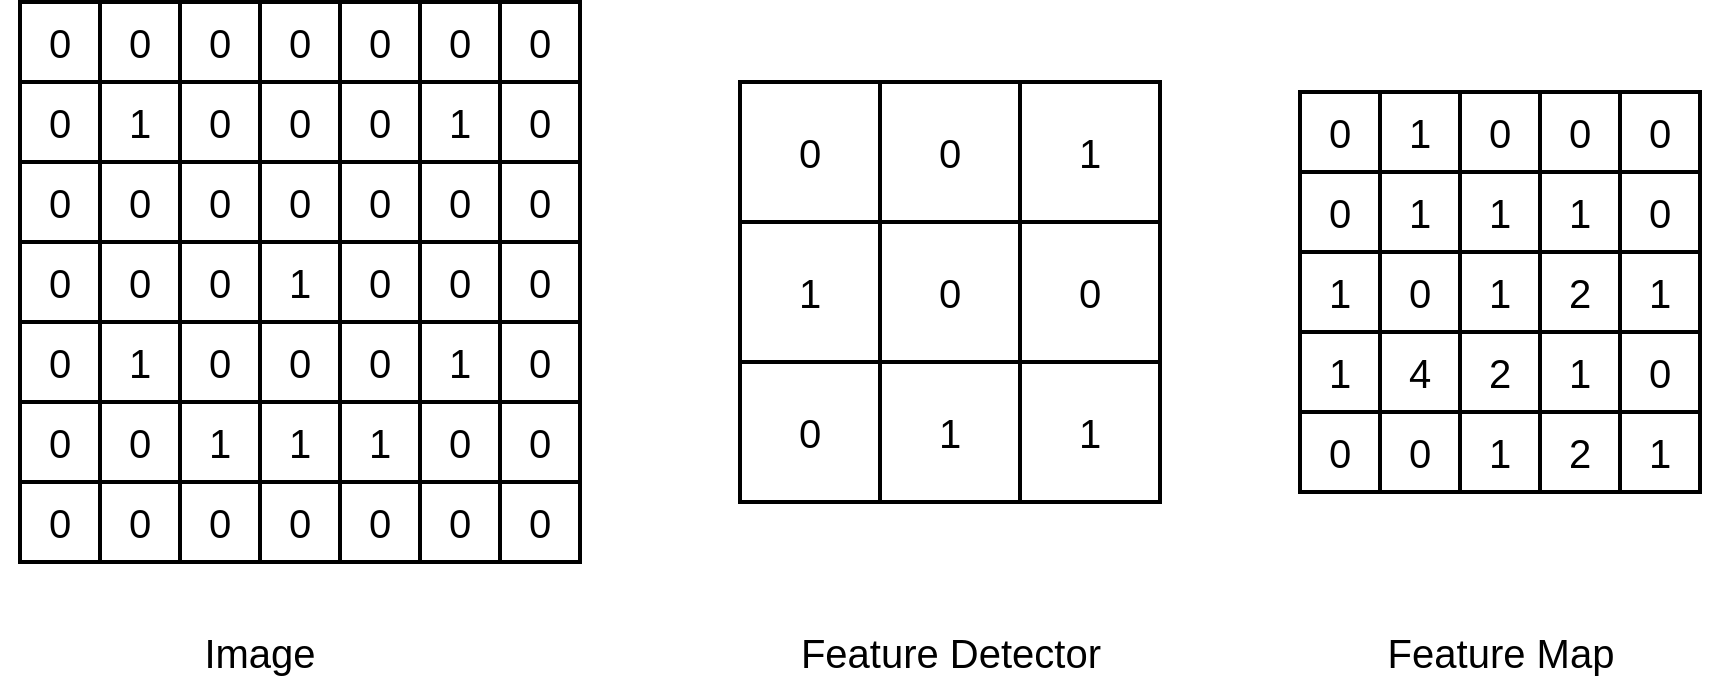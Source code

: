 <mxfile version="17.1.3" type="github">
  <diagram id="lw5Qhe2jORE2xL2mB5xB" name="Page-1">
    <mxGraphModel dx="1894" dy="1188" grid="1" gridSize="10" guides="1" tooltips="1" connect="1" arrows="1" fold="1" page="1" pageScale="1" pageWidth="827" pageHeight="1169" math="0" shadow="0">
      <root>
        <mxCell id="0" />
        <mxCell id="1" parent="0" />
        <mxCell id="5M0yCWhsgOrtrZfP5pHo-201" value="" style="whiteSpace=wrap;html=1;aspect=fixed;fontSize=20;strokeWidth=2;" vertex="1" parent="1">
          <mxGeometry x="100" y="740" width="40" height="40" as="geometry" />
        </mxCell>
        <mxCell id="5M0yCWhsgOrtrZfP5pHo-202" value="" style="whiteSpace=wrap;html=1;aspect=fixed;fontSize=20;strokeWidth=2;" vertex="1" parent="1">
          <mxGeometry x="140" y="740" width="40" height="40" as="geometry" />
        </mxCell>
        <mxCell id="5M0yCWhsgOrtrZfP5pHo-203" value="" style="whiteSpace=wrap;html=1;aspect=fixed;fontSize=20;strokeWidth=2;" vertex="1" parent="1">
          <mxGeometry x="100" y="780" width="40" height="40" as="geometry" />
        </mxCell>
        <mxCell id="5M0yCWhsgOrtrZfP5pHo-204" value="" style="whiteSpace=wrap;html=1;aspect=fixed;fontSize=20;strokeWidth=2;" vertex="1" parent="1">
          <mxGeometry x="140" y="780" width="40" height="40" as="geometry" />
        </mxCell>
        <mxCell id="5M0yCWhsgOrtrZfP5pHo-205" value="" style="whiteSpace=wrap;html=1;aspect=fixed;fontSize=20;strokeWidth=2;" vertex="1" parent="1">
          <mxGeometry x="180" y="740" width="40" height="40" as="geometry" />
        </mxCell>
        <mxCell id="5M0yCWhsgOrtrZfP5pHo-206" value="" style="whiteSpace=wrap;html=1;aspect=fixed;fontSize=20;strokeWidth=2;" vertex="1" parent="1">
          <mxGeometry x="180" y="780" width="40" height="40" as="geometry" />
        </mxCell>
        <mxCell id="5M0yCWhsgOrtrZfP5pHo-207" value="" style="whiteSpace=wrap;html=1;aspect=fixed;fontSize=20;strokeWidth=2;" vertex="1" parent="1">
          <mxGeometry x="100" y="820" width="40" height="40" as="geometry" />
        </mxCell>
        <mxCell id="5M0yCWhsgOrtrZfP5pHo-208" value="" style="whiteSpace=wrap;html=1;aspect=fixed;fontSize=20;strokeWidth=2;" vertex="1" parent="1">
          <mxGeometry x="140" y="820" width="40" height="40" as="geometry" />
        </mxCell>
        <mxCell id="5M0yCWhsgOrtrZfP5pHo-209" value="" style="whiteSpace=wrap;html=1;aspect=fixed;fontSize=20;strokeWidth=2;" vertex="1" parent="1">
          <mxGeometry x="180" y="820" width="40" height="40" as="geometry" />
        </mxCell>
        <mxCell id="5M0yCWhsgOrtrZfP5pHo-219" value="" style="whiteSpace=wrap;html=1;aspect=fixed;fontSize=20;strokeWidth=2;" vertex="1" parent="1">
          <mxGeometry x="100" y="860" width="40" height="40" as="geometry" />
        </mxCell>
        <mxCell id="5M0yCWhsgOrtrZfP5pHo-220" value="" style="whiteSpace=wrap;html=1;aspect=fixed;fontSize=20;strokeWidth=2;" vertex="1" parent="1">
          <mxGeometry x="140" y="860" width="40" height="40" as="geometry" />
        </mxCell>
        <mxCell id="5M0yCWhsgOrtrZfP5pHo-221" value="" style="whiteSpace=wrap;html=1;aspect=fixed;fontSize=20;strokeWidth=2;" vertex="1" parent="1">
          <mxGeometry x="100" y="900" width="40" height="40" as="geometry" />
        </mxCell>
        <mxCell id="5M0yCWhsgOrtrZfP5pHo-222" value="" style="whiteSpace=wrap;html=1;aspect=fixed;fontSize=20;strokeWidth=2;" vertex="1" parent="1">
          <mxGeometry x="140" y="900" width="40" height="40" as="geometry" />
        </mxCell>
        <mxCell id="5M0yCWhsgOrtrZfP5pHo-223" value="" style="whiteSpace=wrap;html=1;aspect=fixed;fontSize=20;strokeWidth=2;" vertex="1" parent="1">
          <mxGeometry x="180" y="860" width="40" height="40" as="geometry" />
        </mxCell>
        <mxCell id="5M0yCWhsgOrtrZfP5pHo-224" value="" style="whiteSpace=wrap;html=1;aspect=fixed;fontSize=20;strokeWidth=2;" vertex="1" parent="1">
          <mxGeometry x="180" y="900" width="40" height="40" as="geometry" />
        </mxCell>
        <mxCell id="5M0yCWhsgOrtrZfP5pHo-225" value="" style="whiteSpace=wrap;html=1;aspect=fixed;fontSize=20;strokeWidth=2;" vertex="1" parent="1">
          <mxGeometry x="100" y="940" width="40" height="40" as="geometry" />
        </mxCell>
        <mxCell id="5M0yCWhsgOrtrZfP5pHo-226" value="" style="whiteSpace=wrap;html=1;aspect=fixed;fontSize=20;strokeWidth=2;" vertex="1" parent="1">
          <mxGeometry x="140" y="940" width="40" height="40" as="geometry" />
        </mxCell>
        <mxCell id="5M0yCWhsgOrtrZfP5pHo-227" value="" style="whiteSpace=wrap;html=1;aspect=fixed;fontSize=20;strokeWidth=2;" vertex="1" parent="1">
          <mxGeometry x="180" y="940" width="40" height="40" as="geometry" />
        </mxCell>
        <mxCell id="5M0yCWhsgOrtrZfP5pHo-228" value="" style="whiteSpace=wrap;html=1;aspect=fixed;fontSize=20;strokeWidth=2;" vertex="1" parent="1">
          <mxGeometry x="100" y="980" width="40" height="40" as="geometry" />
        </mxCell>
        <mxCell id="5M0yCWhsgOrtrZfP5pHo-229" value="" style="whiteSpace=wrap;html=1;aspect=fixed;fontSize=20;strokeWidth=2;" vertex="1" parent="1">
          <mxGeometry x="140" y="980" width="40" height="40" as="geometry" />
        </mxCell>
        <mxCell id="5M0yCWhsgOrtrZfP5pHo-230" value="" style="whiteSpace=wrap;html=1;aspect=fixed;fontSize=20;strokeWidth=2;" vertex="1" parent="1">
          <mxGeometry x="180" y="980" width="40" height="40" as="geometry" />
        </mxCell>
        <mxCell id="5M0yCWhsgOrtrZfP5pHo-231" value="" style="whiteSpace=wrap;html=1;aspect=fixed;fontSize=20;strokeWidth=2;" vertex="1" parent="1">
          <mxGeometry x="220" y="740" width="40" height="40" as="geometry" />
        </mxCell>
        <mxCell id="5M0yCWhsgOrtrZfP5pHo-232" value="" style="whiteSpace=wrap;html=1;aspect=fixed;fontSize=20;strokeWidth=2;" vertex="1" parent="1">
          <mxGeometry x="260" y="740" width="40" height="40" as="geometry" />
        </mxCell>
        <mxCell id="5M0yCWhsgOrtrZfP5pHo-233" value="" style="whiteSpace=wrap;html=1;aspect=fixed;fontSize=20;strokeWidth=2;" vertex="1" parent="1">
          <mxGeometry x="220" y="780" width="40" height="40" as="geometry" />
        </mxCell>
        <mxCell id="5M0yCWhsgOrtrZfP5pHo-234" value="" style="whiteSpace=wrap;html=1;aspect=fixed;fontSize=20;strokeWidth=2;" vertex="1" parent="1">
          <mxGeometry x="260" y="780" width="40" height="40" as="geometry" />
        </mxCell>
        <mxCell id="5M0yCWhsgOrtrZfP5pHo-235" value="" style="whiteSpace=wrap;html=1;aspect=fixed;fontSize=20;strokeWidth=2;" vertex="1" parent="1">
          <mxGeometry x="300" y="740" width="40" height="40" as="geometry" />
        </mxCell>
        <mxCell id="5M0yCWhsgOrtrZfP5pHo-236" value="" style="whiteSpace=wrap;html=1;aspect=fixed;fontSize=20;strokeWidth=2;" vertex="1" parent="1">
          <mxGeometry x="300" y="780" width="40" height="40" as="geometry" />
        </mxCell>
        <mxCell id="5M0yCWhsgOrtrZfP5pHo-237" value="" style="whiteSpace=wrap;html=1;aspect=fixed;fontSize=20;strokeWidth=2;" vertex="1" parent="1">
          <mxGeometry x="220" y="820" width="40" height="40" as="geometry" />
        </mxCell>
        <mxCell id="5M0yCWhsgOrtrZfP5pHo-238" value="" style="whiteSpace=wrap;html=1;aspect=fixed;fontSize=20;strokeWidth=2;" vertex="1" parent="1">
          <mxGeometry x="260" y="820" width="40" height="40" as="geometry" />
        </mxCell>
        <mxCell id="5M0yCWhsgOrtrZfP5pHo-239" value="" style="whiteSpace=wrap;html=1;aspect=fixed;fontSize=20;strokeWidth=2;" vertex="1" parent="1">
          <mxGeometry x="300" y="820" width="40" height="40" as="geometry" />
        </mxCell>
        <mxCell id="5M0yCWhsgOrtrZfP5pHo-240" value="" style="whiteSpace=wrap;html=1;aspect=fixed;fontSize=20;strokeWidth=2;" vertex="1" parent="1">
          <mxGeometry x="220" y="860" width="40" height="40" as="geometry" />
        </mxCell>
        <mxCell id="5M0yCWhsgOrtrZfP5pHo-241" value="" style="whiteSpace=wrap;html=1;aspect=fixed;fontSize=20;strokeWidth=2;" vertex="1" parent="1">
          <mxGeometry x="260" y="860" width="40" height="40" as="geometry" />
        </mxCell>
        <mxCell id="5M0yCWhsgOrtrZfP5pHo-242" value="" style="whiteSpace=wrap;html=1;aspect=fixed;fontSize=20;strokeWidth=2;" vertex="1" parent="1">
          <mxGeometry x="220" y="900" width="40" height="40" as="geometry" />
        </mxCell>
        <mxCell id="5M0yCWhsgOrtrZfP5pHo-243" value="" style="whiteSpace=wrap;html=1;aspect=fixed;fontSize=20;strokeWidth=2;" vertex="1" parent="1">
          <mxGeometry x="260" y="900" width="40" height="40" as="geometry" />
        </mxCell>
        <mxCell id="5M0yCWhsgOrtrZfP5pHo-244" value="" style="whiteSpace=wrap;html=1;aspect=fixed;fontSize=20;strokeWidth=2;" vertex="1" parent="1">
          <mxGeometry x="300" y="860" width="40" height="40" as="geometry" />
        </mxCell>
        <mxCell id="5M0yCWhsgOrtrZfP5pHo-245" value="" style="whiteSpace=wrap;html=1;aspect=fixed;fontSize=20;strokeWidth=2;" vertex="1" parent="1">
          <mxGeometry x="300" y="900" width="40" height="40" as="geometry" />
        </mxCell>
        <mxCell id="5M0yCWhsgOrtrZfP5pHo-246" value="" style="whiteSpace=wrap;html=1;aspect=fixed;fontSize=20;strokeWidth=2;" vertex="1" parent="1">
          <mxGeometry x="220" y="940" width="40" height="40" as="geometry" />
        </mxCell>
        <mxCell id="5M0yCWhsgOrtrZfP5pHo-247" value="" style="whiteSpace=wrap;html=1;aspect=fixed;fontSize=20;strokeWidth=2;" vertex="1" parent="1">
          <mxGeometry x="260" y="940" width="40" height="40" as="geometry" />
        </mxCell>
        <mxCell id="5M0yCWhsgOrtrZfP5pHo-248" value="" style="whiteSpace=wrap;html=1;aspect=fixed;fontSize=20;strokeWidth=2;" vertex="1" parent="1">
          <mxGeometry x="300" y="940" width="40" height="40" as="geometry" />
        </mxCell>
        <mxCell id="5M0yCWhsgOrtrZfP5pHo-249" value="" style="whiteSpace=wrap;html=1;aspect=fixed;fontSize=20;strokeWidth=2;" vertex="1" parent="1">
          <mxGeometry x="220" y="980" width="40" height="40" as="geometry" />
        </mxCell>
        <mxCell id="5M0yCWhsgOrtrZfP5pHo-250" value="" style="whiteSpace=wrap;html=1;aspect=fixed;fontSize=20;strokeWidth=2;" vertex="1" parent="1">
          <mxGeometry x="260" y="980" width="40" height="40" as="geometry" />
        </mxCell>
        <mxCell id="5M0yCWhsgOrtrZfP5pHo-251" value="" style="whiteSpace=wrap;html=1;aspect=fixed;fontSize=20;strokeWidth=2;" vertex="1" parent="1">
          <mxGeometry x="300" y="980" width="40" height="40" as="geometry" />
        </mxCell>
        <mxCell id="5M0yCWhsgOrtrZfP5pHo-252" value="" style="whiteSpace=wrap;html=1;aspect=fixed;fontSize=20;strokeWidth=2;" vertex="1" parent="1">
          <mxGeometry x="340" y="740" width="40" height="40" as="geometry" />
        </mxCell>
        <mxCell id="5M0yCWhsgOrtrZfP5pHo-253" value="" style="whiteSpace=wrap;html=1;aspect=fixed;fontSize=20;strokeWidth=2;" vertex="1" parent="1">
          <mxGeometry x="340" y="780" width="40" height="40" as="geometry" />
        </mxCell>
        <mxCell id="5M0yCWhsgOrtrZfP5pHo-254" value="" style="whiteSpace=wrap;html=1;aspect=fixed;fontSize=20;strokeWidth=2;" vertex="1" parent="1">
          <mxGeometry x="340" y="820" width="40" height="40" as="geometry" />
        </mxCell>
        <mxCell id="5M0yCWhsgOrtrZfP5pHo-255" value="" style="whiteSpace=wrap;html=1;aspect=fixed;fontSize=20;strokeWidth=2;" vertex="1" parent="1">
          <mxGeometry x="340" y="860" width="40" height="40" as="geometry" />
        </mxCell>
        <mxCell id="5M0yCWhsgOrtrZfP5pHo-256" value="" style="whiteSpace=wrap;html=1;aspect=fixed;fontSize=20;strokeWidth=2;" vertex="1" parent="1">
          <mxGeometry x="340" y="900" width="40" height="40" as="geometry" />
        </mxCell>
        <mxCell id="5M0yCWhsgOrtrZfP5pHo-257" value="" style="whiteSpace=wrap;html=1;aspect=fixed;fontSize=20;strokeWidth=2;" vertex="1" parent="1">
          <mxGeometry x="340" y="940" width="40" height="40" as="geometry" />
        </mxCell>
        <mxCell id="5M0yCWhsgOrtrZfP5pHo-258" value="" style="whiteSpace=wrap;html=1;aspect=fixed;fontSize=20;strokeWidth=2;" vertex="1" parent="1">
          <mxGeometry x="340" y="980" width="40" height="40" as="geometry" />
        </mxCell>
        <mxCell id="5M0yCWhsgOrtrZfP5pHo-261" value="" style="whiteSpace=wrap;html=1;aspect=fixed;fontSize=20;strokeWidth=2;" vertex="1" parent="1">
          <mxGeometry x="740" y="785" width="40" height="40" as="geometry" />
        </mxCell>
        <mxCell id="5M0yCWhsgOrtrZfP5pHo-262" value="" style="whiteSpace=wrap;html=1;aspect=fixed;fontSize=20;strokeWidth=2;" vertex="1" parent="1">
          <mxGeometry x="780" y="785" width="40" height="40" as="geometry" />
        </mxCell>
        <mxCell id="5M0yCWhsgOrtrZfP5pHo-263" value="" style="whiteSpace=wrap;html=1;aspect=fixed;fontSize=20;strokeWidth=2;" vertex="1" parent="1">
          <mxGeometry x="740" y="825" width="40" height="40" as="geometry" />
        </mxCell>
        <mxCell id="5M0yCWhsgOrtrZfP5pHo-264" value="" style="whiteSpace=wrap;html=1;aspect=fixed;fontSize=20;strokeWidth=2;" vertex="1" parent="1">
          <mxGeometry x="780" y="825" width="40" height="40" as="geometry" />
        </mxCell>
        <mxCell id="5M0yCWhsgOrtrZfP5pHo-265" value="" style="whiteSpace=wrap;html=1;aspect=fixed;fontSize=20;strokeWidth=2;" vertex="1" parent="1">
          <mxGeometry x="820" y="785" width="40" height="40" as="geometry" />
        </mxCell>
        <mxCell id="5M0yCWhsgOrtrZfP5pHo-266" value="" style="whiteSpace=wrap;html=1;aspect=fixed;fontSize=20;strokeWidth=2;" vertex="1" parent="1">
          <mxGeometry x="820" y="825" width="40" height="40" as="geometry" />
        </mxCell>
        <mxCell id="5M0yCWhsgOrtrZfP5pHo-267" value="" style="whiteSpace=wrap;html=1;aspect=fixed;fontSize=20;strokeWidth=2;" vertex="1" parent="1">
          <mxGeometry x="740" y="865" width="40" height="40" as="geometry" />
        </mxCell>
        <mxCell id="5M0yCWhsgOrtrZfP5pHo-268" value="" style="whiteSpace=wrap;html=1;aspect=fixed;fontSize=20;strokeWidth=2;" vertex="1" parent="1">
          <mxGeometry x="780" y="865" width="40" height="40" as="geometry" />
        </mxCell>
        <mxCell id="5M0yCWhsgOrtrZfP5pHo-269" value="" style="whiteSpace=wrap;html=1;aspect=fixed;fontSize=20;strokeWidth=2;" vertex="1" parent="1">
          <mxGeometry x="820" y="865" width="40" height="40" as="geometry" />
        </mxCell>
        <mxCell id="5M0yCWhsgOrtrZfP5pHo-270" value="" style="whiteSpace=wrap;html=1;aspect=fixed;fontSize=20;strokeWidth=2;" vertex="1" parent="1">
          <mxGeometry x="740" y="905" width="40" height="40" as="geometry" />
        </mxCell>
        <mxCell id="5M0yCWhsgOrtrZfP5pHo-271" value="" style="whiteSpace=wrap;html=1;aspect=fixed;fontSize=20;strokeWidth=2;" vertex="1" parent="1">
          <mxGeometry x="780" y="905" width="40" height="40" as="geometry" />
        </mxCell>
        <mxCell id="5M0yCWhsgOrtrZfP5pHo-272" value="" style="whiteSpace=wrap;html=1;aspect=fixed;fontSize=20;strokeWidth=2;" vertex="1" parent="1">
          <mxGeometry x="740" y="945" width="40" height="40" as="geometry" />
        </mxCell>
        <mxCell id="5M0yCWhsgOrtrZfP5pHo-273" value="" style="whiteSpace=wrap;html=1;aspect=fixed;fontSize=20;strokeWidth=2;" vertex="1" parent="1">
          <mxGeometry x="780" y="945" width="40" height="40" as="geometry" />
        </mxCell>
        <mxCell id="5M0yCWhsgOrtrZfP5pHo-274" value="" style="whiteSpace=wrap;html=1;aspect=fixed;fontSize=20;strokeWidth=2;" vertex="1" parent="1">
          <mxGeometry x="820" y="905" width="40" height="40" as="geometry" />
        </mxCell>
        <mxCell id="5M0yCWhsgOrtrZfP5pHo-275" value="" style="whiteSpace=wrap;html=1;aspect=fixed;fontSize=20;strokeWidth=2;" vertex="1" parent="1">
          <mxGeometry x="820" y="945" width="40" height="40" as="geometry" />
        </mxCell>
        <mxCell id="5M0yCWhsgOrtrZfP5pHo-276" value="" style="whiteSpace=wrap;html=1;aspect=fixed;fontSize=20;strokeWidth=2;" vertex="1" parent="1">
          <mxGeometry x="860" y="785" width="40" height="40" as="geometry" />
        </mxCell>
        <mxCell id="5M0yCWhsgOrtrZfP5pHo-277" value="" style="whiteSpace=wrap;html=1;aspect=fixed;fontSize=20;strokeWidth=2;" vertex="1" parent="1">
          <mxGeometry x="900" y="785" width="40" height="40" as="geometry" />
        </mxCell>
        <mxCell id="5M0yCWhsgOrtrZfP5pHo-278" value="" style="whiteSpace=wrap;html=1;aspect=fixed;fontSize=20;strokeWidth=2;" vertex="1" parent="1">
          <mxGeometry x="860" y="825" width="40" height="40" as="geometry" />
        </mxCell>
        <mxCell id="5M0yCWhsgOrtrZfP5pHo-279" value="" style="whiteSpace=wrap;html=1;aspect=fixed;fontSize=20;strokeWidth=2;" vertex="1" parent="1">
          <mxGeometry x="900" y="825" width="40" height="40" as="geometry" />
        </mxCell>
        <mxCell id="5M0yCWhsgOrtrZfP5pHo-280" value="" style="whiteSpace=wrap;html=1;aspect=fixed;fontSize=20;strokeWidth=2;" vertex="1" parent="1">
          <mxGeometry x="860" y="865" width="40" height="40" as="geometry" />
        </mxCell>
        <mxCell id="5M0yCWhsgOrtrZfP5pHo-281" value="" style="whiteSpace=wrap;html=1;aspect=fixed;fontSize=20;strokeWidth=2;" vertex="1" parent="1">
          <mxGeometry x="900" y="865" width="40" height="40" as="geometry" />
        </mxCell>
        <mxCell id="5M0yCWhsgOrtrZfP5pHo-282" value="" style="whiteSpace=wrap;html=1;aspect=fixed;fontSize=20;strokeWidth=2;" vertex="1" parent="1">
          <mxGeometry x="860" y="905" width="40" height="40" as="geometry" />
        </mxCell>
        <mxCell id="5M0yCWhsgOrtrZfP5pHo-283" value="" style="whiteSpace=wrap;html=1;aspect=fixed;fontSize=20;strokeWidth=2;" vertex="1" parent="1">
          <mxGeometry x="900" y="905" width="40" height="40" as="geometry" />
        </mxCell>
        <mxCell id="5M0yCWhsgOrtrZfP5pHo-284" value="" style="whiteSpace=wrap;html=1;aspect=fixed;fontSize=20;strokeWidth=2;" vertex="1" parent="1">
          <mxGeometry x="860" y="945" width="40" height="40" as="geometry" />
        </mxCell>
        <mxCell id="5M0yCWhsgOrtrZfP5pHo-285" value="" style="whiteSpace=wrap;html=1;aspect=fixed;fontSize=20;strokeWidth=2;" vertex="1" parent="1">
          <mxGeometry x="900" y="945" width="40" height="40" as="geometry" />
        </mxCell>
        <mxCell id="5M0yCWhsgOrtrZfP5pHo-295" value="" style="whiteSpace=wrap;html=1;aspect=fixed;fontSize=20;strokeWidth=2;" vertex="1" parent="1">
          <mxGeometry x="460" y="780" width="70" height="70" as="geometry" />
        </mxCell>
        <mxCell id="5M0yCWhsgOrtrZfP5pHo-296" value="" style="whiteSpace=wrap;html=1;aspect=fixed;fontSize=20;strokeWidth=2;" vertex="1" parent="1">
          <mxGeometry x="460" y="850" width="70" height="70" as="geometry" />
        </mxCell>
        <mxCell id="5M0yCWhsgOrtrZfP5pHo-297" value="" style="whiteSpace=wrap;html=1;aspect=fixed;fontSize=20;strokeWidth=2;" vertex="1" parent="1">
          <mxGeometry x="460" y="920" width="70" height="70" as="geometry" />
        </mxCell>
        <mxCell id="5M0yCWhsgOrtrZfP5pHo-298" value="" style="whiteSpace=wrap;html=1;aspect=fixed;fontSize=20;strokeWidth=2;" vertex="1" parent="1">
          <mxGeometry x="530" y="780" width="70" height="70" as="geometry" />
        </mxCell>
        <mxCell id="5M0yCWhsgOrtrZfP5pHo-299" value="" style="whiteSpace=wrap;html=1;aspect=fixed;fontSize=20;strokeWidth=2;" vertex="1" parent="1">
          <mxGeometry x="530" y="850" width="70" height="70" as="geometry" />
        </mxCell>
        <mxCell id="5M0yCWhsgOrtrZfP5pHo-300" value="" style="whiteSpace=wrap;html=1;aspect=fixed;fontSize=20;strokeWidth=2;" vertex="1" parent="1">
          <mxGeometry x="530" y="920" width="70" height="70" as="geometry" />
        </mxCell>
        <mxCell id="5M0yCWhsgOrtrZfP5pHo-301" value="" style="whiteSpace=wrap;html=1;aspect=fixed;fontSize=20;strokeWidth=2;" vertex="1" parent="1">
          <mxGeometry x="600" y="780" width="70" height="70" as="geometry" />
        </mxCell>
        <mxCell id="5M0yCWhsgOrtrZfP5pHo-302" value="" style="whiteSpace=wrap;html=1;aspect=fixed;fontSize=20;strokeWidth=2;" vertex="1" parent="1">
          <mxGeometry x="600" y="850" width="70" height="70" as="geometry" />
        </mxCell>
        <mxCell id="5M0yCWhsgOrtrZfP5pHo-303" value="" style="whiteSpace=wrap;html=1;aspect=fixed;fontSize=20;strokeWidth=2;" vertex="1" parent="1">
          <mxGeometry x="600" y="920" width="70" height="70" as="geometry" />
        </mxCell>
        <mxCell id="5M0yCWhsgOrtrZfP5pHo-304" value="0" style="text;html=1;strokeColor=none;fillColor=none;align=center;verticalAlign=middle;whiteSpace=wrap;rounded=0;fontSize=20;" vertex="1" parent="1">
          <mxGeometry x="90" y="745" width="60" height="30" as="geometry" />
        </mxCell>
        <mxCell id="5M0yCWhsgOrtrZfP5pHo-305" value="0" style="text;html=1;strokeColor=none;fillColor=none;align=center;verticalAlign=middle;whiteSpace=wrap;rounded=0;fontSize=20;" vertex="1" parent="1">
          <mxGeometry x="130" y="745" width="60" height="30" as="geometry" />
        </mxCell>
        <mxCell id="5M0yCWhsgOrtrZfP5pHo-306" value="0" style="text;html=1;strokeColor=none;fillColor=none;align=center;verticalAlign=middle;whiteSpace=wrap;rounded=0;fontSize=20;" vertex="1" parent="1">
          <mxGeometry x="170" y="745" width="60" height="30" as="geometry" />
        </mxCell>
        <mxCell id="5M0yCWhsgOrtrZfP5pHo-307" value="0" style="text;html=1;strokeColor=none;fillColor=none;align=center;verticalAlign=middle;whiteSpace=wrap;rounded=0;fontSize=20;" vertex="1" parent="1">
          <mxGeometry x="210" y="745" width="60" height="30" as="geometry" />
        </mxCell>
        <mxCell id="5M0yCWhsgOrtrZfP5pHo-308" value="0" style="text;html=1;strokeColor=none;fillColor=none;align=center;verticalAlign=middle;whiteSpace=wrap;rounded=0;fontSize=20;" vertex="1" parent="1">
          <mxGeometry x="250" y="745" width="60" height="30" as="geometry" />
        </mxCell>
        <mxCell id="5M0yCWhsgOrtrZfP5pHo-309" value="0" style="text;html=1;strokeColor=none;fillColor=none;align=center;verticalAlign=middle;whiteSpace=wrap;rounded=0;fontSize=20;" vertex="1" parent="1">
          <mxGeometry x="290" y="745" width="60" height="30" as="geometry" />
        </mxCell>
        <mxCell id="5M0yCWhsgOrtrZfP5pHo-310" value="0" style="text;html=1;strokeColor=none;fillColor=none;align=center;verticalAlign=middle;whiteSpace=wrap;rounded=0;fontSize=20;" vertex="1" parent="1">
          <mxGeometry x="330" y="745" width="60" height="30" as="geometry" />
        </mxCell>
        <mxCell id="5M0yCWhsgOrtrZfP5pHo-311" value="0" style="text;html=1;strokeColor=none;fillColor=none;align=center;verticalAlign=middle;whiteSpace=wrap;rounded=0;fontSize=20;" vertex="1" parent="1">
          <mxGeometry x="90" y="785" width="60" height="30" as="geometry" />
        </mxCell>
        <mxCell id="5M0yCWhsgOrtrZfP5pHo-312" value="1" style="text;html=1;strokeColor=none;fillColor=none;align=center;verticalAlign=middle;whiteSpace=wrap;rounded=0;fontSize=20;" vertex="1" parent="1">
          <mxGeometry x="130" y="785" width="60" height="30" as="geometry" />
        </mxCell>
        <mxCell id="5M0yCWhsgOrtrZfP5pHo-313" value="0" style="text;html=1;strokeColor=none;fillColor=none;align=center;verticalAlign=middle;whiteSpace=wrap;rounded=0;fontSize=20;" vertex="1" parent="1">
          <mxGeometry x="210" y="785" width="60" height="30" as="geometry" />
        </mxCell>
        <mxCell id="5M0yCWhsgOrtrZfP5pHo-314" value="0" style="text;html=1;strokeColor=none;fillColor=none;align=center;verticalAlign=middle;whiteSpace=wrap;rounded=0;fontSize=20;" vertex="1" parent="1">
          <mxGeometry x="250" y="785" width="60" height="30" as="geometry" />
        </mxCell>
        <mxCell id="5M0yCWhsgOrtrZfP5pHo-315" value="1" style="text;html=1;strokeColor=none;fillColor=none;align=center;verticalAlign=middle;whiteSpace=wrap;rounded=0;fontSize=20;" vertex="1" parent="1">
          <mxGeometry x="290" y="785" width="60" height="30" as="geometry" />
        </mxCell>
        <mxCell id="5M0yCWhsgOrtrZfP5pHo-316" value="0" style="text;html=1;strokeColor=none;fillColor=none;align=center;verticalAlign=middle;whiteSpace=wrap;rounded=0;fontSize=20;" vertex="1" parent="1">
          <mxGeometry x="330" y="785" width="60" height="30" as="geometry" />
        </mxCell>
        <mxCell id="5M0yCWhsgOrtrZfP5pHo-317" value="0" style="text;html=1;strokeColor=none;fillColor=none;align=center;verticalAlign=middle;whiteSpace=wrap;rounded=0;fontSize=20;" vertex="1" parent="1">
          <mxGeometry x="90" y="825" width="60" height="30" as="geometry" />
        </mxCell>
        <mxCell id="5M0yCWhsgOrtrZfP5pHo-318" value="0" style="text;html=1;strokeColor=none;fillColor=none;align=center;verticalAlign=middle;whiteSpace=wrap;rounded=0;fontSize=20;" vertex="1" parent="1">
          <mxGeometry x="130" y="825" width="60" height="30" as="geometry" />
        </mxCell>
        <mxCell id="5M0yCWhsgOrtrZfP5pHo-319" value="0" style="text;html=1;strokeColor=none;fillColor=none;align=center;verticalAlign=middle;whiteSpace=wrap;rounded=0;fontSize=20;" vertex="1" parent="1">
          <mxGeometry x="210" y="825" width="60" height="30" as="geometry" />
        </mxCell>
        <mxCell id="5M0yCWhsgOrtrZfP5pHo-320" value="0" style="text;html=1;strokeColor=none;fillColor=none;align=center;verticalAlign=middle;whiteSpace=wrap;rounded=0;fontSize=20;" vertex="1" parent="1">
          <mxGeometry x="250" y="825" width="60" height="30" as="geometry" />
        </mxCell>
        <mxCell id="5M0yCWhsgOrtrZfP5pHo-321" value="0" style="text;html=1;strokeColor=none;fillColor=none;align=center;verticalAlign=middle;whiteSpace=wrap;rounded=0;fontSize=20;" vertex="1" parent="1">
          <mxGeometry x="290" y="825" width="60" height="30" as="geometry" />
        </mxCell>
        <mxCell id="5M0yCWhsgOrtrZfP5pHo-322" value="0" style="text;html=1;strokeColor=none;fillColor=none;align=center;verticalAlign=middle;whiteSpace=wrap;rounded=0;fontSize=20;" vertex="1" parent="1">
          <mxGeometry x="330" y="825" width="60" height="30" as="geometry" />
        </mxCell>
        <mxCell id="5M0yCWhsgOrtrZfP5pHo-323" value="0" style="text;html=1;strokeColor=none;fillColor=none;align=center;verticalAlign=middle;whiteSpace=wrap;rounded=0;fontSize=20;" vertex="1" parent="1">
          <mxGeometry x="90" y="865" width="60" height="30" as="geometry" />
        </mxCell>
        <mxCell id="5M0yCWhsgOrtrZfP5pHo-324" value="0" style="text;html=1;strokeColor=none;fillColor=none;align=center;verticalAlign=middle;whiteSpace=wrap;rounded=0;fontSize=20;" vertex="1" parent="1">
          <mxGeometry x="130" y="865" width="60" height="30" as="geometry" />
        </mxCell>
        <mxCell id="5M0yCWhsgOrtrZfP5pHo-325" value="1" style="text;html=1;strokeColor=none;fillColor=none;align=center;verticalAlign=middle;whiteSpace=wrap;rounded=0;fontSize=20;" vertex="1" parent="1">
          <mxGeometry x="210" y="865" width="60" height="30" as="geometry" />
        </mxCell>
        <mxCell id="5M0yCWhsgOrtrZfP5pHo-326" value="0" style="text;html=1;strokeColor=none;fillColor=none;align=center;verticalAlign=middle;whiteSpace=wrap;rounded=0;fontSize=20;" vertex="1" parent="1">
          <mxGeometry x="250" y="865" width="60" height="30" as="geometry" />
        </mxCell>
        <mxCell id="5M0yCWhsgOrtrZfP5pHo-327" value="0" style="text;html=1;strokeColor=none;fillColor=none;align=center;verticalAlign=middle;whiteSpace=wrap;rounded=0;fontSize=20;" vertex="1" parent="1">
          <mxGeometry x="290" y="865" width="60" height="30" as="geometry" />
        </mxCell>
        <mxCell id="5M0yCWhsgOrtrZfP5pHo-328" value="0" style="text;html=1;strokeColor=none;fillColor=none;align=center;verticalAlign=middle;whiteSpace=wrap;rounded=0;fontSize=20;" vertex="1" parent="1">
          <mxGeometry x="330" y="865" width="60" height="30" as="geometry" />
        </mxCell>
        <mxCell id="5M0yCWhsgOrtrZfP5pHo-329" value="0" style="text;html=1;strokeColor=none;fillColor=none;align=center;verticalAlign=middle;whiteSpace=wrap;rounded=0;fontSize=20;" vertex="1" parent="1">
          <mxGeometry x="170" y="785" width="60" height="30" as="geometry" />
        </mxCell>
        <mxCell id="5M0yCWhsgOrtrZfP5pHo-330" value="0" style="text;html=1;strokeColor=none;fillColor=none;align=center;verticalAlign=middle;whiteSpace=wrap;rounded=0;fontSize=20;" vertex="1" parent="1">
          <mxGeometry x="170" y="825" width="60" height="30" as="geometry" />
        </mxCell>
        <mxCell id="5M0yCWhsgOrtrZfP5pHo-331" value="0" style="text;html=1;strokeColor=none;fillColor=none;align=center;verticalAlign=middle;whiteSpace=wrap;rounded=0;fontSize=20;" vertex="1" parent="1">
          <mxGeometry x="170" y="865" width="60" height="30" as="geometry" />
        </mxCell>
        <mxCell id="5M0yCWhsgOrtrZfP5pHo-339" value="0" style="text;html=1;strokeColor=none;fillColor=none;align=center;verticalAlign=middle;whiteSpace=wrap;rounded=0;fontSize=20;" vertex="1" parent="1">
          <mxGeometry x="90" y="905" width="60" height="30" as="geometry" />
        </mxCell>
        <mxCell id="5M0yCWhsgOrtrZfP5pHo-340" value="1" style="text;html=1;strokeColor=none;fillColor=none;align=center;verticalAlign=middle;whiteSpace=wrap;rounded=0;fontSize=20;" vertex="1" parent="1">
          <mxGeometry x="130" y="905" width="60" height="30" as="geometry" />
        </mxCell>
        <mxCell id="5M0yCWhsgOrtrZfP5pHo-341" value="0" style="text;html=1;strokeColor=none;fillColor=none;align=center;verticalAlign=middle;whiteSpace=wrap;rounded=0;fontSize=20;" vertex="1" parent="1">
          <mxGeometry x="170" y="905" width="60" height="30" as="geometry" />
        </mxCell>
        <mxCell id="5M0yCWhsgOrtrZfP5pHo-342" value="0" style="text;html=1;strokeColor=none;fillColor=none;align=center;verticalAlign=middle;whiteSpace=wrap;rounded=0;fontSize=20;" vertex="1" parent="1">
          <mxGeometry x="210" y="905" width="60" height="30" as="geometry" />
        </mxCell>
        <mxCell id="5M0yCWhsgOrtrZfP5pHo-343" value="0" style="text;html=1;strokeColor=none;fillColor=none;align=center;verticalAlign=middle;whiteSpace=wrap;rounded=0;fontSize=20;" vertex="1" parent="1">
          <mxGeometry x="250" y="905" width="60" height="30" as="geometry" />
        </mxCell>
        <mxCell id="5M0yCWhsgOrtrZfP5pHo-344" value="1" style="text;html=1;strokeColor=none;fillColor=none;align=center;verticalAlign=middle;whiteSpace=wrap;rounded=0;fontSize=20;" vertex="1" parent="1">
          <mxGeometry x="290" y="905" width="60" height="30" as="geometry" />
        </mxCell>
        <mxCell id="5M0yCWhsgOrtrZfP5pHo-345" value="0" style="text;html=1;strokeColor=none;fillColor=none;align=center;verticalAlign=middle;whiteSpace=wrap;rounded=0;fontSize=20;" vertex="1" parent="1">
          <mxGeometry x="330" y="905" width="60" height="30" as="geometry" />
        </mxCell>
        <mxCell id="5M0yCWhsgOrtrZfP5pHo-346" value="0" style="text;html=1;strokeColor=none;fillColor=none;align=center;verticalAlign=middle;whiteSpace=wrap;rounded=0;fontSize=20;" vertex="1" parent="1">
          <mxGeometry x="90" y="945" width="60" height="30" as="geometry" />
        </mxCell>
        <mxCell id="5M0yCWhsgOrtrZfP5pHo-347" value="0" style="text;html=1;strokeColor=none;fillColor=none;align=center;verticalAlign=middle;whiteSpace=wrap;rounded=0;fontSize=20;" vertex="1" parent="1">
          <mxGeometry x="130" y="945" width="60" height="30" as="geometry" />
        </mxCell>
        <mxCell id="5M0yCWhsgOrtrZfP5pHo-348" value="1" style="text;html=1;strokeColor=none;fillColor=none;align=center;verticalAlign=middle;whiteSpace=wrap;rounded=0;fontSize=20;" vertex="1" parent="1">
          <mxGeometry x="170" y="945" width="60" height="30" as="geometry" />
        </mxCell>
        <mxCell id="5M0yCWhsgOrtrZfP5pHo-349" value="1" style="text;html=1;strokeColor=none;fillColor=none;align=center;verticalAlign=middle;whiteSpace=wrap;rounded=0;fontSize=20;" vertex="1" parent="1">
          <mxGeometry x="210" y="945" width="60" height="30" as="geometry" />
        </mxCell>
        <mxCell id="5M0yCWhsgOrtrZfP5pHo-350" value="1" style="text;html=1;strokeColor=none;fillColor=none;align=center;verticalAlign=middle;whiteSpace=wrap;rounded=0;fontSize=20;" vertex="1" parent="1">
          <mxGeometry x="250" y="945" width="60" height="30" as="geometry" />
        </mxCell>
        <mxCell id="5M0yCWhsgOrtrZfP5pHo-351" value="0" style="text;html=1;strokeColor=none;fillColor=none;align=center;verticalAlign=middle;whiteSpace=wrap;rounded=0;fontSize=20;" vertex="1" parent="1">
          <mxGeometry x="290" y="945" width="60" height="30" as="geometry" />
        </mxCell>
        <mxCell id="5M0yCWhsgOrtrZfP5pHo-352" value="0" style="text;html=1;strokeColor=none;fillColor=none;align=center;verticalAlign=middle;whiteSpace=wrap;rounded=0;fontSize=20;" vertex="1" parent="1">
          <mxGeometry x="330" y="945" width="60" height="30" as="geometry" />
        </mxCell>
        <mxCell id="5M0yCWhsgOrtrZfP5pHo-353" value="0" style="text;html=1;strokeColor=none;fillColor=none;align=center;verticalAlign=middle;whiteSpace=wrap;rounded=0;fontSize=20;" vertex="1" parent="1">
          <mxGeometry x="90" y="985" width="60" height="30" as="geometry" />
        </mxCell>
        <mxCell id="5M0yCWhsgOrtrZfP5pHo-354" value="0" style="text;html=1;strokeColor=none;fillColor=none;align=center;verticalAlign=middle;whiteSpace=wrap;rounded=0;fontSize=20;" vertex="1" parent="1">
          <mxGeometry x="130" y="985" width="60" height="30" as="geometry" />
        </mxCell>
        <mxCell id="5M0yCWhsgOrtrZfP5pHo-355" value="0" style="text;html=1;strokeColor=none;fillColor=none;align=center;verticalAlign=middle;whiteSpace=wrap;rounded=0;fontSize=20;" vertex="1" parent="1">
          <mxGeometry x="170" y="985" width="60" height="30" as="geometry" />
        </mxCell>
        <mxCell id="5M0yCWhsgOrtrZfP5pHo-356" value="0" style="text;html=1;strokeColor=none;fillColor=none;align=center;verticalAlign=middle;whiteSpace=wrap;rounded=0;fontSize=20;" vertex="1" parent="1">
          <mxGeometry x="210" y="985" width="60" height="30" as="geometry" />
        </mxCell>
        <mxCell id="5M0yCWhsgOrtrZfP5pHo-357" value="0" style="text;html=1;strokeColor=none;fillColor=none;align=center;verticalAlign=middle;whiteSpace=wrap;rounded=0;fontSize=20;" vertex="1" parent="1">
          <mxGeometry x="250" y="985" width="60" height="30" as="geometry" />
        </mxCell>
        <mxCell id="5M0yCWhsgOrtrZfP5pHo-358" value="0" style="text;html=1;strokeColor=none;fillColor=none;align=center;verticalAlign=middle;whiteSpace=wrap;rounded=0;fontSize=20;" vertex="1" parent="1">
          <mxGeometry x="290" y="985" width="60" height="30" as="geometry" />
        </mxCell>
        <mxCell id="5M0yCWhsgOrtrZfP5pHo-359" value="0" style="text;html=1;strokeColor=none;fillColor=none;align=center;verticalAlign=middle;whiteSpace=wrap;rounded=0;fontSize=20;" vertex="1" parent="1">
          <mxGeometry x="330" y="985" width="60" height="30" as="geometry" />
        </mxCell>
        <mxCell id="5M0yCWhsgOrtrZfP5pHo-360" value="0" style="text;html=1;strokeColor=none;fillColor=none;align=center;verticalAlign=middle;whiteSpace=wrap;rounded=0;fontSize=20;" vertex="1" parent="1">
          <mxGeometry x="730" y="790" width="60" height="30" as="geometry" />
        </mxCell>
        <mxCell id="5M0yCWhsgOrtrZfP5pHo-361" value="1" style="text;html=1;strokeColor=none;fillColor=none;align=center;verticalAlign=middle;whiteSpace=wrap;rounded=0;fontSize=20;" vertex="1" parent="1">
          <mxGeometry x="770" y="790" width="60" height="30" as="geometry" />
        </mxCell>
        <mxCell id="5M0yCWhsgOrtrZfP5pHo-362" value="0" style="text;html=1;strokeColor=none;fillColor=none;align=center;verticalAlign=middle;whiteSpace=wrap;rounded=0;fontSize=20;" vertex="1" parent="1">
          <mxGeometry x="810" y="790" width="60" height="30" as="geometry" />
        </mxCell>
        <mxCell id="5M0yCWhsgOrtrZfP5pHo-363" value="0" style="text;html=1;strokeColor=none;fillColor=none;align=center;verticalAlign=middle;whiteSpace=wrap;rounded=0;fontSize=20;" vertex="1" parent="1">
          <mxGeometry x="850" y="790" width="60" height="30" as="geometry" />
        </mxCell>
        <mxCell id="5M0yCWhsgOrtrZfP5pHo-364" value="0" style="text;html=1;strokeColor=none;fillColor=none;align=center;verticalAlign=middle;whiteSpace=wrap;rounded=0;fontSize=20;" vertex="1" parent="1">
          <mxGeometry x="890" y="790" width="60" height="30" as="geometry" />
        </mxCell>
        <mxCell id="5M0yCWhsgOrtrZfP5pHo-365" value="0" style="text;html=1;strokeColor=none;fillColor=none;align=center;verticalAlign=middle;whiteSpace=wrap;rounded=0;fontSize=20;" vertex="1" parent="1">
          <mxGeometry x="730" y="830" width="60" height="30" as="geometry" />
        </mxCell>
        <mxCell id="5M0yCWhsgOrtrZfP5pHo-366" value="1" style="text;html=1;strokeColor=none;fillColor=none;align=center;verticalAlign=middle;whiteSpace=wrap;rounded=0;fontSize=20;" vertex="1" parent="1">
          <mxGeometry x="770" y="830" width="60" height="30" as="geometry" />
        </mxCell>
        <mxCell id="5M0yCWhsgOrtrZfP5pHo-367" value="1" style="text;html=1;strokeColor=none;fillColor=none;align=center;verticalAlign=middle;whiteSpace=wrap;rounded=0;fontSize=20;" vertex="1" parent="1">
          <mxGeometry x="810" y="830" width="60" height="30" as="geometry" />
        </mxCell>
        <mxCell id="5M0yCWhsgOrtrZfP5pHo-368" value="1" style="text;html=1;strokeColor=none;fillColor=none;align=center;verticalAlign=middle;whiteSpace=wrap;rounded=0;fontSize=20;" vertex="1" parent="1">
          <mxGeometry x="850" y="830" width="60" height="30" as="geometry" />
        </mxCell>
        <mxCell id="5M0yCWhsgOrtrZfP5pHo-369" value="0" style="text;html=1;strokeColor=none;fillColor=none;align=center;verticalAlign=middle;whiteSpace=wrap;rounded=0;fontSize=20;" vertex="1" parent="1">
          <mxGeometry x="890" y="830" width="60" height="30" as="geometry" />
        </mxCell>
        <mxCell id="5M0yCWhsgOrtrZfP5pHo-370" value="1" style="text;html=1;strokeColor=none;fillColor=none;align=center;verticalAlign=middle;whiteSpace=wrap;rounded=0;fontSize=20;" vertex="1" parent="1">
          <mxGeometry x="730" y="870" width="60" height="30" as="geometry" />
        </mxCell>
        <mxCell id="5M0yCWhsgOrtrZfP5pHo-371" value="0" style="text;html=1;strokeColor=none;fillColor=none;align=center;verticalAlign=middle;whiteSpace=wrap;rounded=0;fontSize=20;" vertex="1" parent="1">
          <mxGeometry x="770" y="870" width="60" height="30" as="geometry" />
        </mxCell>
        <mxCell id="5M0yCWhsgOrtrZfP5pHo-372" value="1" style="text;html=1;strokeColor=none;fillColor=none;align=center;verticalAlign=middle;whiteSpace=wrap;rounded=0;fontSize=20;" vertex="1" parent="1">
          <mxGeometry x="810" y="870" width="60" height="30" as="geometry" />
        </mxCell>
        <mxCell id="5M0yCWhsgOrtrZfP5pHo-373" value="2" style="text;html=1;strokeColor=none;fillColor=none;align=center;verticalAlign=middle;whiteSpace=wrap;rounded=0;fontSize=20;" vertex="1" parent="1">
          <mxGeometry x="850" y="870" width="60" height="30" as="geometry" />
        </mxCell>
        <mxCell id="5M0yCWhsgOrtrZfP5pHo-374" value="1" style="text;html=1;strokeColor=none;fillColor=none;align=center;verticalAlign=middle;whiteSpace=wrap;rounded=0;fontSize=20;" vertex="1" parent="1">
          <mxGeometry x="890" y="870" width="60" height="30" as="geometry" />
        </mxCell>
        <mxCell id="5M0yCWhsgOrtrZfP5pHo-380" value="1" style="text;html=1;strokeColor=none;fillColor=none;align=center;verticalAlign=middle;whiteSpace=wrap;rounded=0;fontSize=20;" vertex="1" parent="1">
          <mxGeometry x="730" y="910" width="60" height="30" as="geometry" />
        </mxCell>
        <mxCell id="5M0yCWhsgOrtrZfP5pHo-381" value="4" style="text;html=1;strokeColor=none;fillColor=none;align=center;verticalAlign=middle;whiteSpace=wrap;rounded=0;fontSize=20;" vertex="1" parent="1">
          <mxGeometry x="770" y="910" width="60" height="30" as="geometry" />
        </mxCell>
        <mxCell id="5M0yCWhsgOrtrZfP5pHo-382" value="2" style="text;html=1;strokeColor=none;fillColor=none;align=center;verticalAlign=middle;whiteSpace=wrap;rounded=0;fontSize=20;" vertex="1" parent="1">
          <mxGeometry x="810" y="910" width="60" height="30" as="geometry" />
        </mxCell>
        <mxCell id="5M0yCWhsgOrtrZfP5pHo-383" value="1" style="text;html=1;strokeColor=none;fillColor=none;align=center;verticalAlign=middle;whiteSpace=wrap;rounded=0;fontSize=20;" vertex="1" parent="1">
          <mxGeometry x="850" y="910" width="60" height="30" as="geometry" />
        </mxCell>
        <mxCell id="5M0yCWhsgOrtrZfP5pHo-384" value="0" style="text;html=1;strokeColor=none;fillColor=none;align=center;verticalAlign=middle;whiteSpace=wrap;rounded=0;fontSize=20;" vertex="1" parent="1">
          <mxGeometry x="890" y="910" width="60" height="30" as="geometry" />
        </mxCell>
        <mxCell id="5M0yCWhsgOrtrZfP5pHo-385" value="0" style="text;html=1;strokeColor=none;fillColor=none;align=center;verticalAlign=middle;whiteSpace=wrap;rounded=0;fontSize=20;" vertex="1" parent="1">
          <mxGeometry x="730" y="950" width="60" height="30" as="geometry" />
        </mxCell>
        <mxCell id="5M0yCWhsgOrtrZfP5pHo-386" value="0" style="text;html=1;strokeColor=none;fillColor=none;align=center;verticalAlign=middle;whiteSpace=wrap;rounded=0;fontSize=20;" vertex="1" parent="1">
          <mxGeometry x="770" y="950" width="60" height="30" as="geometry" />
        </mxCell>
        <mxCell id="5M0yCWhsgOrtrZfP5pHo-387" value="1" style="text;html=1;strokeColor=none;fillColor=none;align=center;verticalAlign=middle;whiteSpace=wrap;rounded=0;fontSize=20;" vertex="1" parent="1">
          <mxGeometry x="810" y="950" width="60" height="30" as="geometry" />
        </mxCell>
        <mxCell id="5M0yCWhsgOrtrZfP5pHo-388" value="2" style="text;html=1;strokeColor=none;fillColor=none;align=center;verticalAlign=middle;whiteSpace=wrap;rounded=0;fontSize=20;" vertex="1" parent="1">
          <mxGeometry x="850" y="950" width="60" height="30" as="geometry" />
        </mxCell>
        <mxCell id="5M0yCWhsgOrtrZfP5pHo-389" value="1" style="text;html=1;strokeColor=none;fillColor=none;align=center;verticalAlign=middle;whiteSpace=wrap;rounded=0;fontSize=20;" vertex="1" parent="1">
          <mxGeometry x="890" y="950" width="60" height="30" as="geometry" />
        </mxCell>
        <mxCell id="5M0yCWhsgOrtrZfP5pHo-390" value="0" style="text;html=1;strokeColor=none;fillColor=none;align=center;verticalAlign=middle;whiteSpace=wrap;rounded=0;fontSize=20;" vertex="1" parent="1">
          <mxGeometry x="465" y="800" width="60" height="30" as="geometry" />
        </mxCell>
        <mxCell id="5M0yCWhsgOrtrZfP5pHo-391" value="0" style="text;html=1;strokeColor=none;fillColor=none;align=center;verticalAlign=middle;whiteSpace=wrap;rounded=0;fontSize=20;" vertex="1" parent="1">
          <mxGeometry x="535" y="800" width="60" height="30" as="geometry" />
        </mxCell>
        <mxCell id="5M0yCWhsgOrtrZfP5pHo-392" value="1" style="text;html=1;strokeColor=none;fillColor=none;align=center;verticalAlign=middle;whiteSpace=wrap;rounded=0;fontSize=20;" vertex="1" parent="1">
          <mxGeometry x="605" y="800" width="60" height="30" as="geometry" />
        </mxCell>
        <mxCell id="5M0yCWhsgOrtrZfP5pHo-393" value="1" style="text;html=1;strokeColor=none;fillColor=none;align=center;verticalAlign=middle;whiteSpace=wrap;rounded=0;fontSize=20;" vertex="1" parent="1">
          <mxGeometry x="465" y="870" width="60" height="30" as="geometry" />
        </mxCell>
        <mxCell id="5M0yCWhsgOrtrZfP5pHo-394" value="0" style="text;html=1;strokeColor=none;fillColor=none;align=center;verticalAlign=middle;whiteSpace=wrap;rounded=0;fontSize=20;" vertex="1" parent="1">
          <mxGeometry x="535" y="870" width="60" height="30" as="geometry" />
        </mxCell>
        <mxCell id="5M0yCWhsgOrtrZfP5pHo-395" value="0" style="text;html=1;strokeColor=none;fillColor=none;align=center;verticalAlign=middle;whiteSpace=wrap;rounded=0;fontSize=20;" vertex="1" parent="1">
          <mxGeometry x="605" y="870" width="60" height="30" as="geometry" />
        </mxCell>
        <mxCell id="5M0yCWhsgOrtrZfP5pHo-396" value="0" style="text;html=1;strokeColor=none;fillColor=none;align=center;verticalAlign=middle;whiteSpace=wrap;rounded=0;fontSize=20;" vertex="1" parent="1">
          <mxGeometry x="465" y="940" width="60" height="30" as="geometry" />
        </mxCell>
        <mxCell id="5M0yCWhsgOrtrZfP5pHo-397" value="1" style="text;html=1;strokeColor=none;fillColor=none;align=center;verticalAlign=middle;whiteSpace=wrap;rounded=0;fontSize=20;" vertex="1" parent="1">
          <mxGeometry x="535" y="940" width="60" height="30" as="geometry" />
        </mxCell>
        <mxCell id="5M0yCWhsgOrtrZfP5pHo-398" value="1" style="text;html=1;strokeColor=none;fillColor=none;align=center;verticalAlign=middle;whiteSpace=wrap;rounded=0;fontSize=20;" vertex="1" parent="1">
          <mxGeometry x="605" y="940" width="60" height="30" as="geometry" />
        </mxCell>
        <mxCell id="5M0yCWhsgOrtrZfP5pHo-399" value="Image&lt;span style=&quot;color: rgba(0 , 0 , 0 , 0) ; font-family: monospace ; font-size: 0px&quot;&gt;%3CmxGraphModel%3E%3Croot%3E%3CmxCell%20id%3D%220%22%2F%3E%3CmxCell%20id%3D%221%22%20parent%3D%220%22%2F%3E%3CmxCell%20id%3D%222%22%20value%3D%220%22%20style%3D%22text%3Bhtml%3D1%3BstrokeColor%3Dnone%3BfillColor%3Dnone%3Balign%3Dcenter%3BverticalAlign%3Dmiddle%3BwhiteSpace%3Dwrap%3Brounded%3D0%3BfontSize%3D20%3B%22%20vertex%3D%221%22%20parent%3D%221%22%3E%3CmxGeometry%20x%3D%22465%22%20y%3D%22800%22%20width%3D%2260%22%20height%3D%2230%22%20as%3D%22geometry%22%2F%3E%3C%2FmxCell%3E%3CmxCell%20id%3D%223%22%20value%3D%220%22%20style%3D%22text%3Bhtml%3D1%3BstrokeColor%3Dnone%3BfillColor%3Dnone%3Balign%3Dcenter%3BverticalAlign%3Dmiddle%3BwhiteSpace%3Dwrap%3Brounded%3D0%3BfontSize%3D20%3B%22%20vertex%3D%221%22%20parent%3D%221%22%3E%3CmxGeometry%20x%3D%22535%22%20y%3D%22800%22%20width%3D%2260%22%20height%3D%2230%22%20as%3D%22geometry%22%2F%3E%3C%2FmxCell%3E%3CmxCell%20id%3D%224%22%20value%3D%220%22%20style%3D%22text%3Bhtml%3D1%3BstrokeColor%3Dnone%3BfillColor%3Dnone%3Balign%3Dcenter%3BverticalAlign%3Dmiddle%3BwhiteSpace%3Dwrap%3Brounded%3D0%3BfontSize%3D20%3B%22%20vertex%3D%221%22%20parent%3D%221%22%3E%3CmxGeometry%20x%3D%22605%22%20y%3D%22800%22%20width%3D%2260%22%20height%3D%2230%22%20as%3D%22geometry%22%2F%3E%3C%2FmxCell%3E%3C%2Froot%3E%3C%2FmxGraphModel%3E&lt;/span&gt;" style="text;html=1;strokeColor=none;fillColor=none;align=center;verticalAlign=middle;whiteSpace=wrap;rounded=0;fontSize=20;" vertex="1" parent="1">
          <mxGeometry x="190" y="1050" width="60" height="30" as="geometry" />
        </mxCell>
        <mxCell id="5M0yCWhsgOrtrZfP5pHo-400" value="Feature Detector" style="text;html=1;strokeColor=none;fillColor=none;align=center;verticalAlign=middle;whiteSpace=wrap;rounded=0;fontSize=20;" vertex="1" parent="1">
          <mxGeometry x="477.5" y="1050" width="175" height="30" as="geometry" />
        </mxCell>
        <mxCell id="5M0yCWhsgOrtrZfP5pHo-401" value="Feature Map" style="text;html=1;strokeColor=none;fillColor=none;align=center;verticalAlign=middle;whiteSpace=wrap;rounded=0;fontSize=20;" vertex="1" parent="1">
          <mxGeometry x="752.5" y="1050" width="175" height="30" as="geometry" />
        </mxCell>
      </root>
    </mxGraphModel>
  </diagram>
</mxfile>
